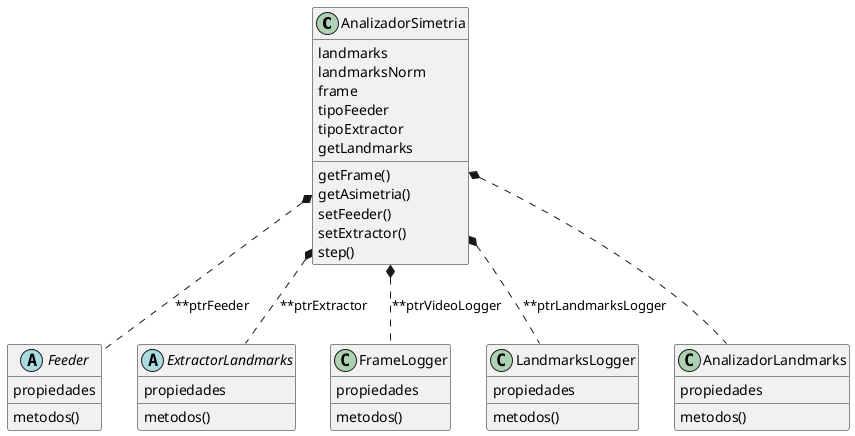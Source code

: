 'Generador de UML utilizando plantUML

@startuml AnalizadorSimetria

class AnalizadorSimetria {
	landmarks
	landmarksNorm
	frame
	tipoFeeder
	tipoExtractor
	getFrame()
	getAsimetria()
	getLandmarks
	setFeeder()
	setExtractor()
	step()
}

abstract class Feeder{
	propiedades
	metodos()
}

abstract class ExtractorLandmarks{
	propiedades
	metodos()
}

class FrameLogger{
	propiedades
	metodos()
}

class LandmarksLogger{
	propiedades
	metodos()
}

class AnalizadorLandmarks {
	propiedades
	metodos()
}
AnalizadorSimetria *.. Feeder : **ptrFeeder
AnalizadorSimetria *.. ExtractorLandmarks : **ptrExtractor
AnalizadorSimetria *.. FrameLogger : **ptrVideoLogger
AnalizadorSimetria *.. LandmarksLogger : **ptrLandmarksLogger
AnalizadorSimetria *.. AnalizadorLandmarks

@enduml




@startuml proyectoVision

abstract class Feeder{
	getFrame()
}

class FrameLogger{
	log()
}

class LandmarksLogger{
	log()
}

FrameLogger <- Feeder

Feeder->ExtractorLandmarks

abstract class ExtractorLandmarks{
	landmarks
	getLandmarks()
	parseLandmarks()
}

ExtractorLandmarks->AnalizadorLandmarks
ExtractorLandmarks->LandmarksLogger
AnalizadorLandmarks->LandmarksLogger

class AnalizadorLandmarks{
	landmarks
	landmarksNorm
	getLandmarks()
	calcularAsimetria()
}
@enduml

@startuml structs
class Landmarks <<struct>>{
	vacio
	escala
	rotacion
	menton
	ojoIzq
	ojoDer
	cejaIzq
	cejaDer
	boca
	nariz
	empty()
}
@enduml

@startuml feeder

abstract class Feeder{
	frame
	getFeeder()
	getFrame()
}

class VideoFeeder{
	frame
	getFeeder()
	getFrame()
}
Feeder<|--VideoFeeder

class WebcamFeeder{
	frame
	getFeeder()
	getFrame()
}
Feeder<|--WebcamFeeder

class KinectFeeder{
	frame
	listener
	getFeeder()
	getFrame()
}
Feeder<|--KinectFeeder
@enduml

@startuml extractorLandmarks
abstract class ExtractorLandmarks{
	landmarks
	getLandmarks()
	parseLandmarks()
}
note left of ExtractorLandmarks
Debe proveerse un archivo 
de entrenamiento para el extractor
segun su tipo
end note

class ExtractorLandmarksOpenCV{
landmarks
getLandmarks()
}
ExtractorLandmarks<|-- ExtractorLandmarksOpenCV

class ExtractorLandmarksDlib{
landmarks
getLandmarks()
}
ExtractorLandmarks<|-- ExtractorLandmarksDlib

@enduml